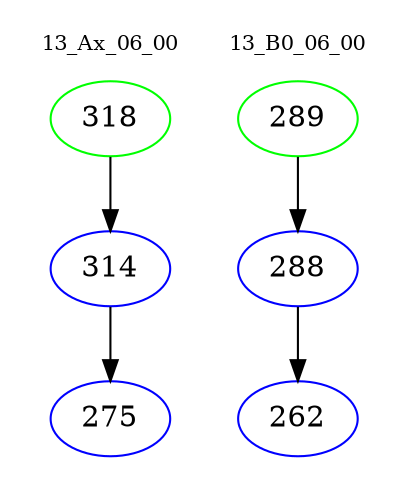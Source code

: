 digraph{
subgraph cluster_0 {
color = white
label = "13_Ax_06_00";
fontsize=10;
T0_318 [label="318", color="green"]
T0_318 -> T0_314 [color="black"]
T0_314 [label="314", color="blue"]
T0_314 -> T0_275 [color="black"]
T0_275 [label="275", color="blue"]
}
subgraph cluster_1 {
color = white
label = "13_B0_06_00";
fontsize=10;
T1_289 [label="289", color="green"]
T1_289 -> T1_288 [color="black"]
T1_288 [label="288", color="blue"]
T1_288 -> T1_262 [color="black"]
T1_262 [label="262", color="blue"]
}
}
